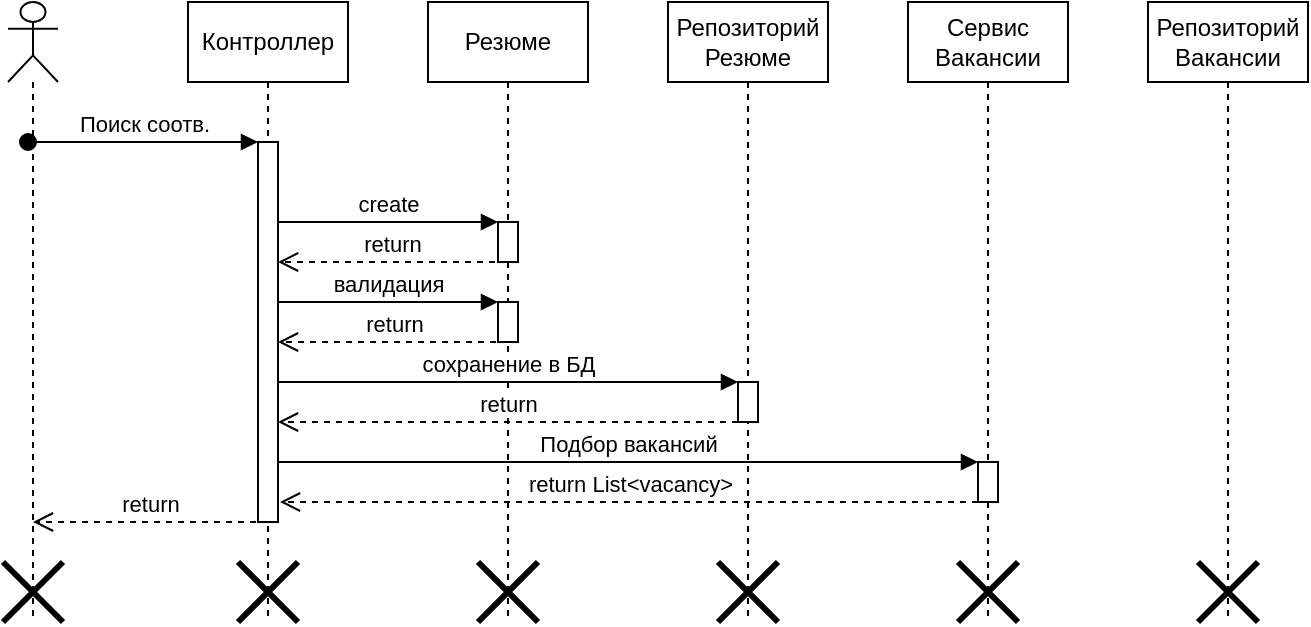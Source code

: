 <mxfile version="21.1.8" type="github">
  <diagram name="Page-1" id="2YBvvXClWsGukQMizWep">
    <mxGraphModel dx="890" dy="477" grid="1" gridSize="10" guides="1" tooltips="1" connect="1" arrows="1" fold="1" page="1" pageScale="1" pageWidth="850" pageHeight="1100" math="0" shadow="0">
      <root>
        <mxCell id="0" />
        <mxCell id="1" parent="0" />
        <mxCell id="aM9ryv3xv72pqoxQDRHE-1" value="Контроллер" style="shape=umlLifeline;perimeter=lifelinePerimeter;whiteSpace=wrap;html=1;container=0;dropTarget=0;collapsible=0;recursiveResize=0;outlineConnect=0;portConstraint=eastwest;newEdgeStyle={&quot;edgeStyle&quot;:&quot;elbowEdgeStyle&quot;,&quot;elbow&quot;:&quot;vertical&quot;,&quot;curved&quot;:0,&quot;rounded&quot;:0};" parent="1" vertex="1">
          <mxGeometry x="120" y="40" width="80" height="310" as="geometry" />
        </mxCell>
        <mxCell id="aM9ryv3xv72pqoxQDRHE-2" value="" style="html=1;points=[];perimeter=orthogonalPerimeter;outlineConnect=0;targetShapes=umlLifeline;portConstraint=eastwest;newEdgeStyle={&quot;edgeStyle&quot;:&quot;elbowEdgeStyle&quot;,&quot;elbow&quot;:&quot;vertical&quot;,&quot;curved&quot;:0,&quot;rounded&quot;:0};" parent="aM9ryv3xv72pqoxQDRHE-1" vertex="1">
          <mxGeometry x="35" y="70" width="10" height="190" as="geometry" />
        </mxCell>
        <mxCell id="aM9ryv3xv72pqoxQDRHE-3" value="Поиск соотв." style="html=1;verticalAlign=bottom;startArrow=oval;endArrow=block;startSize=8;edgeStyle=elbowEdgeStyle;elbow=vertical;curved=0;rounded=0;" parent="aM9ryv3xv72pqoxQDRHE-1" target="aM9ryv3xv72pqoxQDRHE-2" edge="1">
          <mxGeometry relative="1" as="geometry">
            <mxPoint x="-80" y="70" as="sourcePoint" />
          </mxGeometry>
        </mxCell>
        <mxCell id="59-DQMz_L0b1S0gPW8hh-35" value="" style="shape=umlDestroy;whiteSpace=wrap;html=1;strokeWidth=3;targetShapes=umlLifeline;" vertex="1" parent="aM9ryv3xv72pqoxQDRHE-1">
          <mxGeometry x="25" y="280" width="30" height="30" as="geometry" />
        </mxCell>
        <mxCell id="aM9ryv3xv72pqoxQDRHE-5" value="Резюме" style="shape=umlLifeline;perimeter=lifelinePerimeter;whiteSpace=wrap;html=1;container=0;dropTarget=0;collapsible=0;recursiveResize=0;outlineConnect=0;portConstraint=eastwest;newEdgeStyle={&quot;edgeStyle&quot;:&quot;elbowEdgeStyle&quot;,&quot;elbow&quot;:&quot;vertical&quot;,&quot;curved&quot;:0,&quot;rounded&quot;:0};" parent="1" vertex="1">
          <mxGeometry x="240" y="40" width="80" height="310" as="geometry" />
        </mxCell>
        <mxCell id="aM9ryv3xv72pqoxQDRHE-6" value="" style="html=1;points=[];perimeter=orthogonalPerimeter;outlineConnect=0;targetShapes=umlLifeline;portConstraint=eastwest;newEdgeStyle={&quot;edgeStyle&quot;:&quot;elbowEdgeStyle&quot;,&quot;elbow&quot;:&quot;vertical&quot;,&quot;curved&quot;:0,&quot;rounded&quot;:0};" parent="aM9ryv3xv72pqoxQDRHE-5" vertex="1">
          <mxGeometry x="35" y="110" width="10" height="20" as="geometry" />
        </mxCell>
        <mxCell id="59-DQMz_L0b1S0gPW8hh-30" value="" style="html=1;points=[];perimeter=orthogonalPerimeter;outlineConnect=0;targetShapes=umlLifeline;portConstraint=eastwest;newEdgeStyle={&quot;edgeStyle&quot;:&quot;elbowEdgeStyle&quot;,&quot;elbow&quot;:&quot;vertical&quot;,&quot;curved&quot;:0,&quot;rounded&quot;:0};" vertex="1" parent="aM9ryv3xv72pqoxQDRHE-5">
          <mxGeometry x="35" y="150" width="10" height="20" as="geometry" />
        </mxCell>
        <mxCell id="59-DQMz_L0b1S0gPW8hh-31" value="валидация" style="html=1;verticalAlign=bottom;endArrow=block;edgeStyle=elbowEdgeStyle;elbow=vertical;curved=0;rounded=0;" edge="1" parent="aM9ryv3xv72pqoxQDRHE-5" target="59-DQMz_L0b1S0gPW8hh-30">
          <mxGeometry relative="1" as="geometry">
            <mxPoint x="-75" y="150" as="sourcePoint" />
            <Array as="points">
              <mxPoint x="-20" y="150" />
            </Array>
          </mxGeometry>
        </mxCell>
        <mxCell id="59-DQMz_L0b1S0gPW8hh-32" value="return" style="html=1;verticalAlign=bottom;endArrow=open;dashed=1;endSize=8;edgeStyle=elbowEdgeStyle;elbow=vertical;curved=0;rounded=0;" edge="1" parent="aM9ryv3xv72pqoxQDRHE-5">
          <mxGeometry relative="1" as="geometry">
            <mxPoint x="-75" y="170" as="targetPoint" />
            <Array as="points">
              <mxPoint x="-20" y="170" />
              <mxPoint x="15" y="310" />
            </Array>
            <mxPoint x="40" y="170" as="sourcePoint" />
          </mxGeometry>
        </mxCell>
        <mxCell id="59-DQMz_L0b1S0gPW8hh-37" value="" style="shape=umlDestroy;whiteSpace=wrap;html=1;strokeWidth=3;targetShapes=umlLifeline;" vertex="1" parent="aM9ryv3xv72pqoxQDRHE-5">
          <mxGeometry x="25" y="280" width="30" height="30" as="geometry" />
        </mxCell>
        <mxCell id="59-DQMz_L0b1S0gPW8hh-46" value="сохранение в БД" style="html=1;verticalAlign=bottom;endArrow=block;edgeStyle=elbowEdgeStyle;elbow=vertical;curved=0;rounded=0;" edge="1" parent="aM9ryv3xv72pqoxQDRHE-5" target="59-DQMz_L0b1S0gPW8hh-45">
          <mxGeometry relative="1" as="geometry">
            <mxPoint x="-75" y="190" as="sourcePoint" />
            <Array as="points">
              <mxPoint x="-20" y="190" />
            </Array>
          </mxGeometry>
        </mxCell>
        <mxCell id="59-DQMz_L0b1S0gPW8hh-47" value="return" style="html=1;verticalAlign=bottom;endArrow=open;dashed=1;endSize=8;edgeStyle=elbowEdgeStyle;elbow=vertical;curved=0;rounded=0;" edge="1" parent="aM9ryv3xv72pqoxQDRHE-5" source="59-DQMz_L0b1S0gPW8hh-45">
          <mxGeometry relative="1" as="geometry">
            <mxPoint x="-75" y="210" as="targetPoint" />
            <Array as="points">
              <mxPoint x="-20" y="210" />
              <mxPoint x="15" y="350" />
            </Array>
            <mxPoint x="40" y="210" as="sourcePoint" />
          </mxGeometry>
        </mxCell>
        <mxCell id="aM9ryv3xv72pqoxQDRHE-7" value="create" style="html=1;verticalAlign=bottom;endArrow=block;edgeStyle=elbowEdgeStyle;elbow=vertical;curved=0;rounded=0;" parent="1" target="aM9ryv3xv72pqoxQDRHE-6" edge="1">
          <mxGeometry relative="1" as="geometry">
            <mxPoint x="165" y="150" as="sourcePoint" />
            <Array as="points">
              <mxPoint x="220" y="150" />
            </Array>
          </mxGeometry>
        </mxCell>
        <mxCell id="aM9ryv3xv72pqoxQDRHE-8" value="return" style="html=1;verticalAlign=bottom;endArrow=open;dashed=1;endSize=8;edgeStyle=elbowEdgeStyle;elbow=vertical;curved=0;rounded=0;" parent="1" source="aM9ryv3xv72pqoxQDRHE-5" edge="1">
          <mxGeometry relative="1" as="geometry">
            <mxPoint x="165" y="170" as="targetPoint" />
            <Array as="points">
              <mxPoint x="220" y="170" />
              <mxPoint x="255" y="310" />
            </Array>
          </mxGeometry>
        </mxCell>
        <mxCell id="59-DQMz_L0b1S0gPW8hh-1" value="" style="shape=umlLifeline;perimeter=lifelinePerimeter;whiteSpace=wrap;html=1;container=1;dropTarget=0;collapsible=0;recursiveResize=0;outlineConnect=0;portConstraint=eastwest;newEdgeStyle={&quot;edgeStyle&quot;:&quot;elbowEdgeStyle&quot;,&quot;elbow&quot;:&quot;vertical&quot;,&quot;curved&quot;:0,&quot;rounded&quot;:0};participant=umlActor;" vertex="1" parent="1">
          <mxGeometry x="30" y="40" width="25" height="310" as="geometry" />
        </mxCell>
        <mxCell id="59-DQMz_L0b1S0gPW8hh-34" value="" style="shape=umlDestroy;whiteSpace=wrap;html=1;strokeWidth=3;targetShapes=umlLifeline;" vertex="1" parent="59-DQMz_L0b1S0gPW8hh-1">
          <mxGeometry x="-2.5" y="280" width="30" height="30" as="geometry" />
        </mxCell>
        <mxCell id="59-DQMz_L0b1S0gPW8hh-8" value="Репозиторий&lt;br&gt;Резюме" style="shape=umlLifeline;perimeter=lifelinePerimeter;whiteSpace=wrap;html=1;container=0;dropTarget=0;collapsible=0;recursiveResize=0;outlineConnect=0;portConstraint=eastwest;newEdgeStyle={&quot;edgeStyle&quot;:&quot;elbowEdgeStyle&quot;,&quot;elbow&quot;:&quot;vertical&quot;,&quot;curved&quot;:0,&quot;rounded&quot;:0};" vertex="1" parent="1">
          <mxGeometry x="360" y="40" width="80" height="310" as="geometry" />
        </mxCell>
        <mxCell id="59-DQMz_L0b1S0gPW8hh-38" value="" style="shape=umlDestroy;whiteSpace=wrap;html=1;strokeWidth=3;targetShapes=umlLifeline;" vertex="1" parent="59-DQMz_L0b1S0gPW8hh-8">
          <mxGeometry x="25" y="280" width="30" height="30" as="geometry" />
        </mxCell>
        <mxCell id="59-DQMz_L0b1S0gPW8hh-45" value="" style="html=1;points=[];perimeter=orthogonalPerimeter;outlineConnect=0;targetShapes=umlLifeline;portConstraint=eastwest;newEdgeStyle={&quot;edgeStyle&quot;:&quot;elbowEdgeStyle&quot;,&quot;elbow&quot;:&quot;vertical&quot;,&quot;curved&quot;:0,&quot;rounded&quot;:0};" vertex="1" parent="59-DQMz_L0b1S0gPW8hh-8">
          <mxGeometry x="35" y="190" width="10" height="20" as="geometry" />
        </mxCell>
        <mxCell id="59-DQMz_L0b1S0gPW8hh-12" value="Сервис&lt;br&gt;Вакансии" style="shape=umlLifeline;perimeter=lifelinePerimeter;whiteSpace=wrap;html=1;container=0;dropTarget=0;collapsible=0;recursiveResize=0;outlineConnect=0;portConstraint=eastwest;newEdgeStyle={&quot;edgeStyle&quot;:&quot;elbowEdgeStyle&quot;,&quot;elbow&quot;:&quot;vertical&quot;,&quot;curved&quot;:0,&quot;rounded&quot;:0};" vertex="1" parent="1">
          <mxGeometry x="480" y="40" width="80" height="310" as="geometry" />
        </mxCell>
        <mxCell id="59-DQMz_L0b1S0gPW8hh-39" value="" style="shape=umlDestroy;whiteSpace=wrap;html=1;strokeWidth=3;targetShapes=umlLifeline;" vertex="1" parent="59-DQMz_L0b1S0gPW8hh-12">
          <mxGeometry x="25" y="280" width="30" height="30" as="geometry" />
        </mxCell>
        <mxCell id="6fikgWHchr_Tb5uM8Wun-12" value="return List&amp;lt;vacancy&amp;gt;" style="html=1;verticalAlign=bottom;endArrow=open;dashed=1;endSize=8;edgeStyle=elbowEdgeStyle;elbow=vertical;curved=0;rounded=0;" edge="1" parent="59-DQMz_L0b1S0gPW8hh-12" source="6fikgWHchr_Tb5uM8Wun-13">
          <mxGeometry relative="1" as="geometry">
            <mxPoint x="-314" y="250" as="targetPoint" />
            <Array as="points">
              <mxPoint x="-140" y="250" />
              <mxPoint x="-105" y="390" />
            </Array>
            <mxPoint x="-80" y="250" as="sourcePoint" />
          </mxGeometry>
        </mxCell>
        <mxCell id="6fikgWHchr_Tb5uM8Wun-13" value="" style="html=1;points=[];perimeter=orthogonalPerimeter;outlineConnect=0;targetShapes=umlLifeline;portConstraint=eastwest;newEdgeStyle={&quot;edgeStyle&quot;:&quot;elbowEdgeStyle&quot;,&quot;elbow&quot;:&quot;vertical&quot;,&quot;curved&quot;:0,&quot;rounded&quot;:0};" vertex="1" parent="59-DQMz_L0b1S0gPW8hh-12">
          <mxGeometry x="35" y="230" width="10" height="20" as="geometry" />
        </mxCell>
        <mxCell id="59-DQMz_L0b1S0gPW8hh-14" value="Репозиторий&lt;br&gt;Вакансии" style="shape=umlLifeline;perimeter=lifelinePerimeter;whiteSpace=wrap;html=1;container=0;dropTarget=0;collapsible=0;recursiveResize=0;outlineConnect=0;portConstraint=eastwest;newEdgeStyle={&quot;edgeStyle&quot;:&quot;elbowEdgeStyle&quot;,&quot;elbow&quot;:&quot;vertical&quot;,&quot;curved&quot;:0,&quot;rounded&quot;:0};" vertex="1" parent="1">
          <mxGeometry x="600" y="40" width="80" height="310" as="geometry" />
        </mxCell>
        <mxCell id="59-DQMz_L0b1S0gPW8hh-40" value="" style="shape=umlDestroy;whiteSpace=wrap;html=1;strokeWidth=3;targetShapes=umlLifeline;" vertex="1" parent="59-DQMz_L0b1S0gPW8hh-14">
          <mxGeometry x="25" y="280" width="30" height="30" as="geometry" />
        </mxCell>
        <mxCell id="59-DQMz_L0b1S0gPW8hh-21" value="return" style="html=1;verticalAlign=bottom;endArrow=open;dashed=1;endSize=8;edgeStyle=elbowEdgeStyle;elbow=vertical;curved=0;rounded=0;" edge="1" parent="1" target="59-DQMz_L0b1S0gPW8hh-1">
          <mxGeometry relative="1" as="geometry">
            <mxPoint x="80" y="260" as="targetPoint" />
            <Array as="points">
              <mxPoint x="140" y="300" />
              <mxPoint x="130" y="260" />
              <mxPoint x="120" y="260" />
              <mxPoint x="230" y="260" />
              <mxPoint x="255" y="280" />
            </Array>
            <mxPoint x="160" y="300" as="sourcePoint" />
          </mxGeometry>
        </mxCell>
        <mxCell id="6fikgWHchr_Tb5uM8Wun-11" value="Подбор вакансий" style="html=1;verticalAlign=bottom;endArrow=block;edgeStyle=elbowEdgeStyle;elbow=vertical;curved=0;rounded=0;" edge="1" parent="1" target="6fikgWHchr_Tb5uM8Wun-13">
          <mxGeometry relative="1" as="geometry">
            <mxPoint x="165" y="271" as="sourcePoint" />
            <Array as="points">
              <mxPoint x="340" y="270" />
            </Array>
          </mxGeometry>
        </mxCell>
      </root>
    </mxGraphModel>
  </diagram>
</mxfile>
